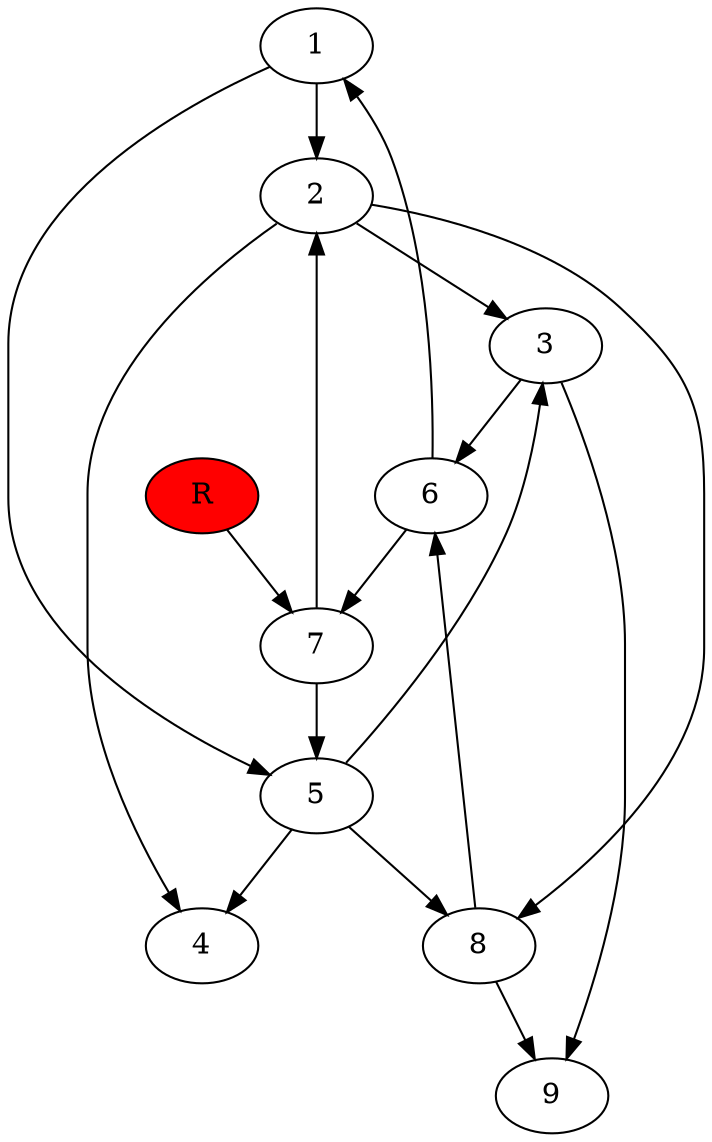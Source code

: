 digraph prb11222 {
	1
	2
	3
	4
	5
	6
	7
	8
	R [fillcolor="#ff0000" style=filled]
	1 -> 2
	1 -> 5
	2 -> 3
	2 -> 4
	2 -> 8
	3 -> 6
	3 -> 9
	5 -> 3
	5 -> 4
	5 -> 8
	6 -> 1
	6 -> 7
	7 -> 2
	7 -> 5
	8 -> 6
	8 -> 9
	R -> 7
}

